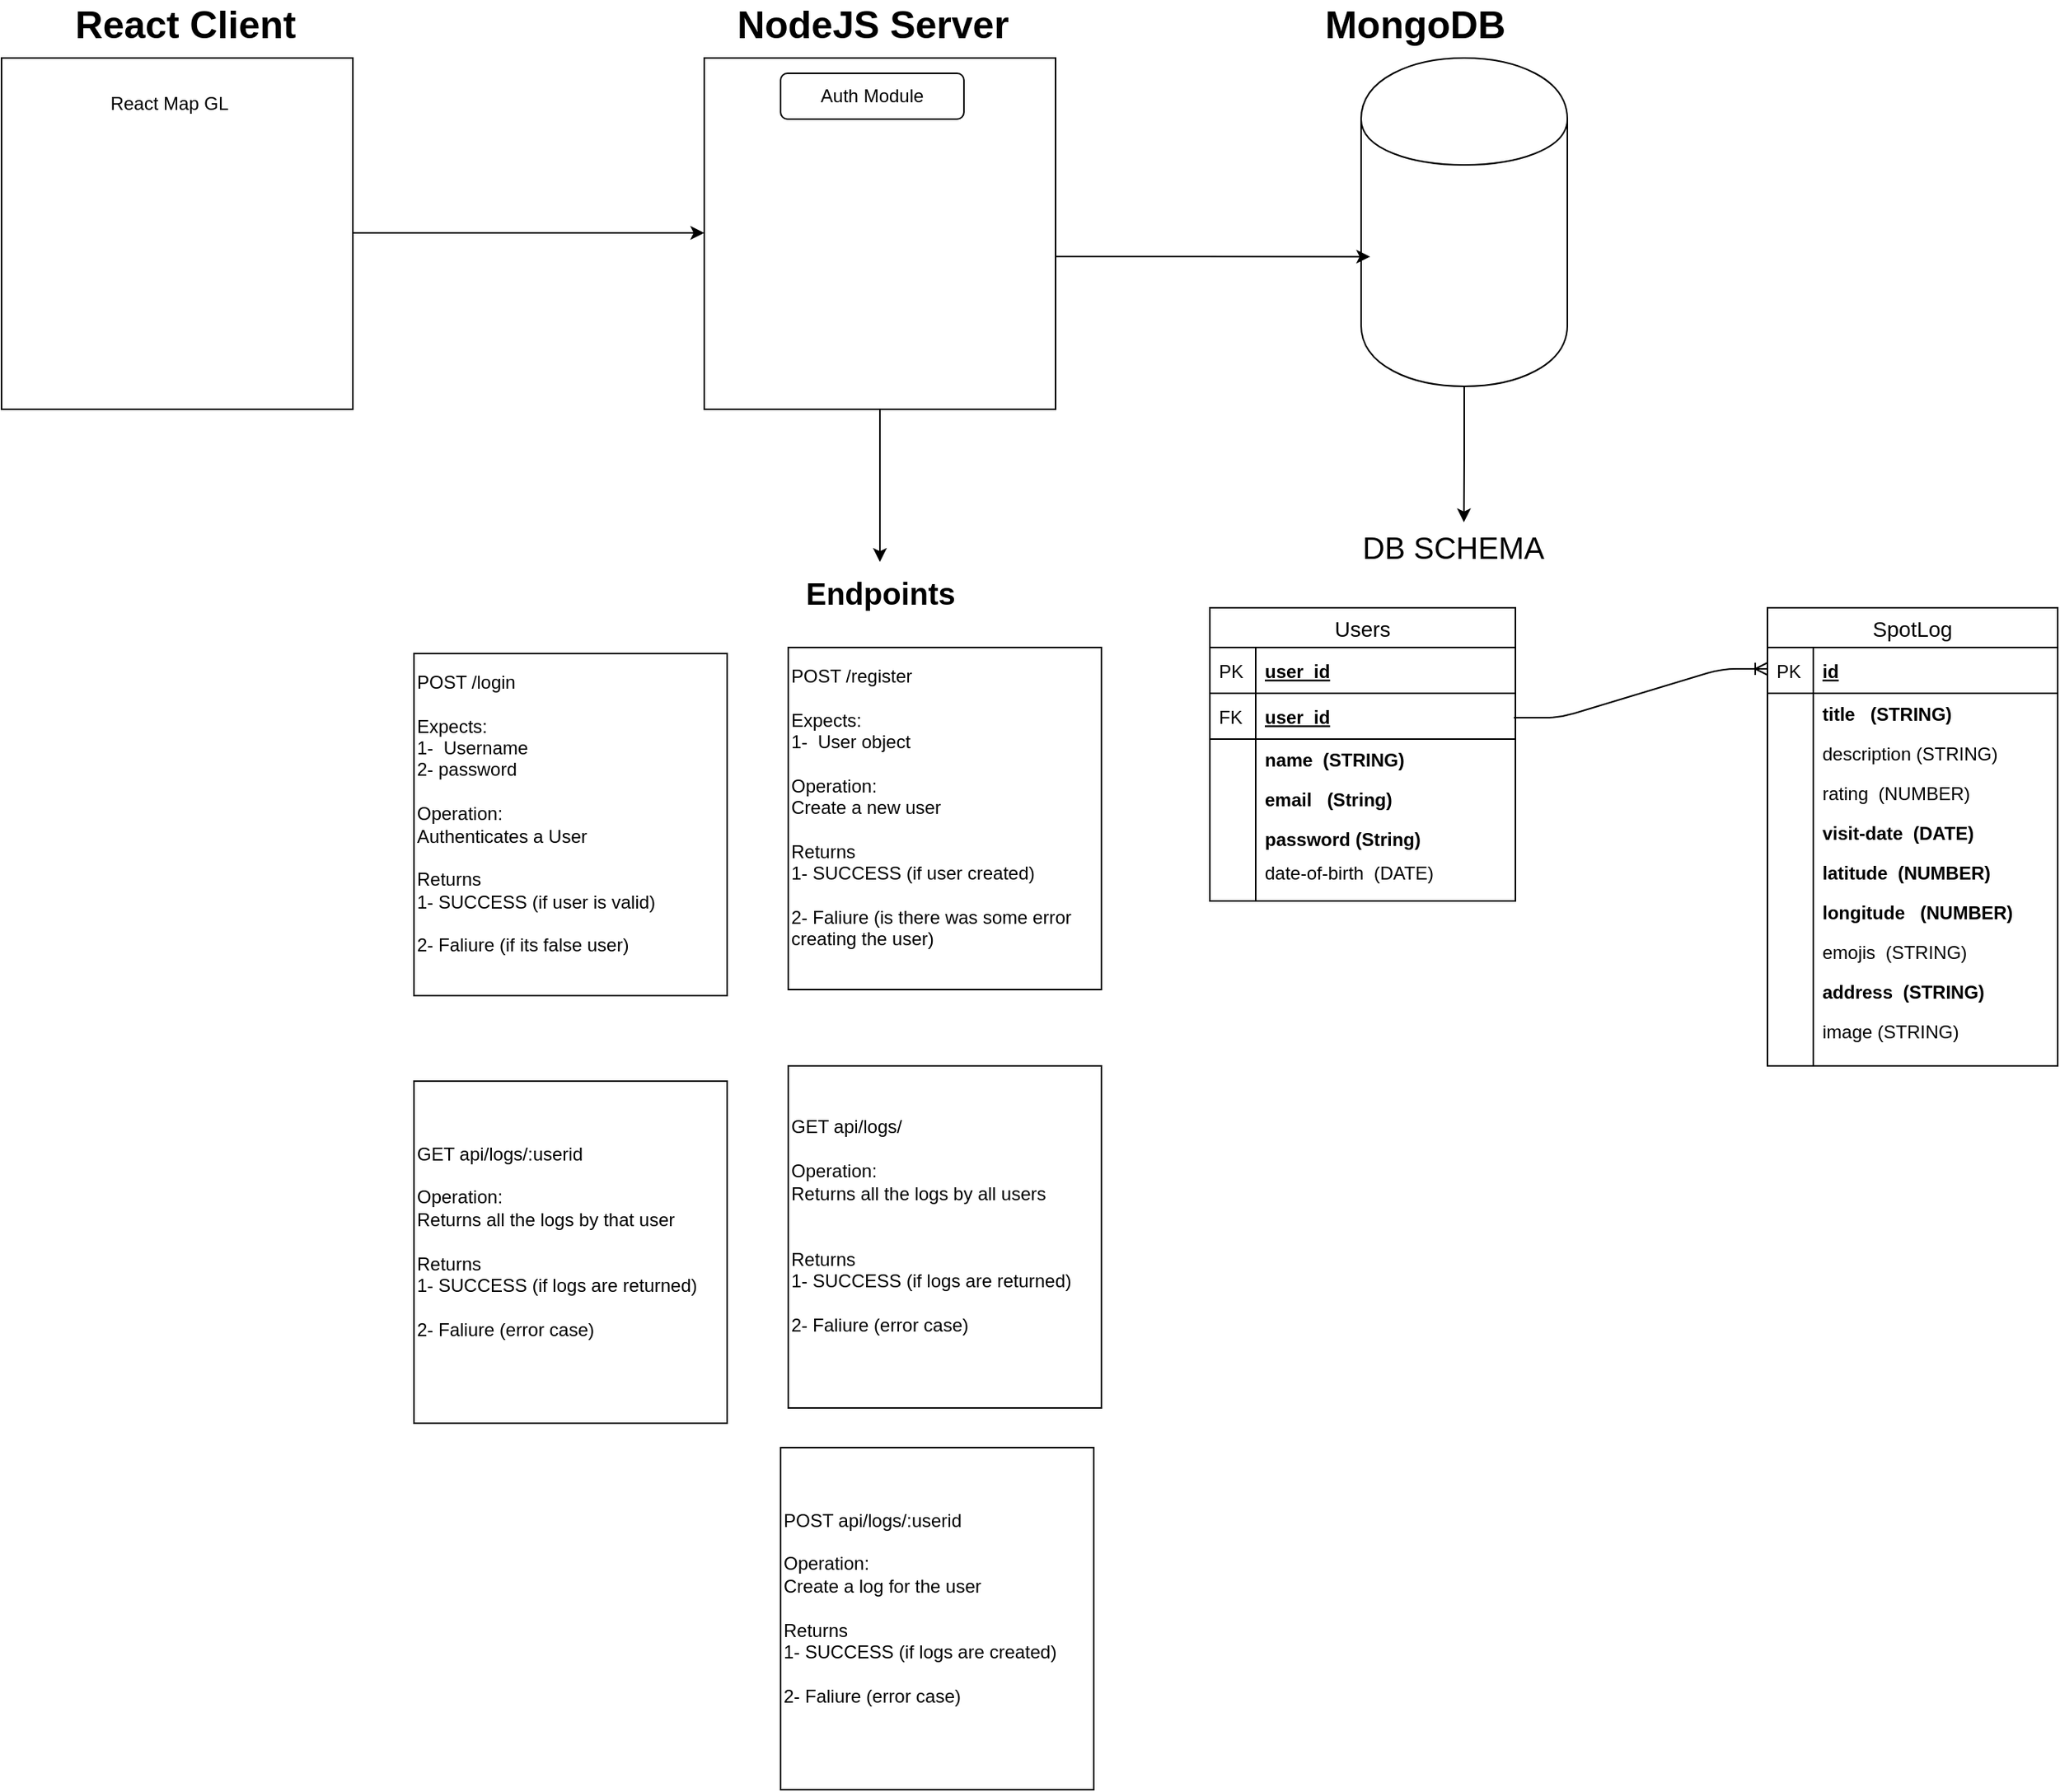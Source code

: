<mxfile version="12.9.14" type="device"><diagram id="-s0dGe1EWKvOfCith79m" name="Page-1"><mxGraphModel dx="782" dy="475" grid="1" gridSize="10" guides="1" tooltips="1" connect="1" arrows="1" fold="1" page="1" pageScale="1" pageWidth="583" pageHeight="827" math="0" shadow="0"><root><mxCell id="0"/><mxCell id="1" parent="0"/><mxCell id="XXXrb0zFFhVAPRtKow9w-1" value="" style="whiteSpace=wrap;html=1;aspect=fixed;" vertex="1" parent="1"><mxGeometry x="10" y="120" width="230" height="230" as="geometry"/></mxCell><mxCell id="XXXrb0zFFhVAPRtKow9w-2" value="&lt;font size=&quot;1&quot;&gt;&lt;b style=&quot;font-size: 25px&quot;&gt;React Client&lt;/b&gt;&lt;/font&gt;" style="text;html=1;align=center;verticalAlign=middle;resizable=0;points=[];autosize=1;" vertex="1" parent="1"><mxGeometry x="50" y="87" width="160" height="20" as="geometry"/></mxCell><mxCell id="XXXrb0zFFhVAPRtKow9w-3" value="" style="endArrow=classic;html=1;" edge="1" parent="1"><mxGeometry width="50" height="50" relative="1" as="geometry"><mxPoint x="240" y="234.5" as="sourcePoint"/><mxPoint x="470" y="234.5" as="targetPoint"/></mxGeometry></mxCell><mxCell id="XXXrb0zFFhVAPRtKow9w-126" style="edgeStyle=orthogonalEdgeStyle;rounded=0;orthogonalLoop=1;jettySize=auto;html=1;" edge="1" parent="1" source="XXXrb0zFFhVAPRtKow9w-4"><mxGeometry relative="1" as="geometry"><mxPoint x="585" y="450" as="targetPoint"/></mxGeometry></mxCell><mxCell id="XXXrb0zFFhVAPRtKow9w-4" value="" style="whiteSpace=wrap;html=1;aspect=fixed;" vertex="1" parent="1"><mxGeometry x="470" y="120" width="230" height="230" as="geometry"/></mxCell><mxCell id="XXXrb0zFFhVAPRtKow9w-5" value="&lt;span style=&quot;font-size: 25px&quot;&gt;&lt;b&gt;NodeJS Server&lt;/b&gt;&lt;/span&gt;" style="text;html=1;align=center;verticalAlign=middle;resizable=0;points=[];autosize=1;" vertex="1" parent="1"><mxGeometry x="485" y="87" width="190" height="20" as="geometry"/></mxCell><mxCell id="XXXrb0zFFhVAPRtKow9w-32" style="edgeStyle=orthogonalEdgeStyle;rounded=0;orthogonalLoop=1;jettySize=auto;html=1;entryX=0.556;entryY=-0.3;entryDx=0;entryDy=0;entryPerimeter=0;" edge="1" parent="1" source="XXXrb0zFFhVAPRtKow9w-6" target="XXXrb0zFFhVAPRtKow9w-29"><mxGeometry relative="1" as="geometry"/></mxCell><mxCell id="XXXrb0zFFhVAPRtKow9w-6" value="" style="shape=cylinder;whiteSpace=wrap;html=1;boundedLbl=1;backgroundOutline=1;" vertex="1" parent="1"><mxGeometry x="900" y="120" width="135" height="215" as="geometry"/></mxCell><mxCell id="XXXrb0zFFhVAPRtKow9w-10" value="" style="endArrow=classic;html=1;entryX=0.044;entryY=0.605;entryDx=0;entryDy=0;entryPerimeter=0;" edge="1" parent="1" target="XXXrb0zFFhVAPRtKow9w-6"><mxGeometry width="50" height="50" relative="1" as="geometry"><mxPoint x="700" y="250" as="sourcePoint"/><mxPoint x="750" y="200" as="targetPoint"/><Array as="points"><mxPoint x="780" y="250"/></Array></mxGeometry></mxCell><mxCell id="XXXrb0zFFhVAPRtKow9w-11" value="&lt;b style=&quot;font-size: 25px&quot;&gt;MongoDB&lt;/b&gt;" style="text;html=1;align=center;verticalAlign=middle;resizable=0;points=[];autosize=1;" vertex="1" parent="1"><mxGeometry x="870" y="87" width="130" height="20" as="geometry"/></mxCell><mxCell id="XXXrb0zFFhVAPRtKow9w-23" value="React Map GL" style="text;html=1;strokeColor=none;fillColor=none;align=center;verticalAlign=middle;whiteSpace=wrap;rounded=0;" vertex="1" parent="1"><mxGeometry x="80" y="140" width="80" height="20" as="geometry"/></mxCell><mxCell id="XXXrb0zFFhVAPRtKow9w-29" value="&lt;font style=&quot;font-size: 20px&quot;&gt;DB SCHEMA&lt;/font&gt;" style="text;html=1;align=center;verticalAlign=middle;resizable=0;points=[];autosize=1;" vertex="1" parent="1"><mxGeometry x="895" y="430" width="130" height="20" as="geometry"/></mxCell><mxCell id="XXXrb0zFFhVAPRtKow9w-33" value="Users" style="swimlane;fontStyle=0;childLayout=stackLayout;horizontal=1;startSize=26;horizontalStack=0;resizeParent=1;resizeParentMax=0;resizeLast=0;collapsible=1;marginBottom=0;align=center;fontSize=14;" vertex="1" parent="1"><mxGeometry x="801" y="480" width="200" height="192" as="geometry"/></mxCell><mxCell id="XXXrb0zFFhVAPRtKow9w-110" value="user_id" style="shape=partialRectangle;top=0;left=0;right=0;bottom=1;align=left;verticalAlign=middle;fillColor=none;spacingLeft=34;spacingRight=4;overflow=hidden;rotatable=0;points=[[0,0.5],[1,0.5]];portConstraint=eastwest;dropTarget=0;fontStyle=5;fontSize=12;" vertex="1" parent="XXXrb0zFFhVAPRtKow9w-33"><mxGeometry y="26" width="200" height="30" as="geometry"/></mxCell><mxCell id="XXXrb0zFFhVAPRtKow9w-111" value="PK" style="shape=partialRectangle;top=0;left=0;bottom=0;fillColor=none;align=left;verticalAlign=middle;spacingLeft=4;spacingRight=4;overflow=hidden;rotatable=0;points=[];portConstraint=eastwest;part=1;fontSize=12;" vertex="1" connectable="0" parent="XXXrb0zFFhVAPRtKow9w-110"><mxGeometry width="30" height="30" as="geometry"/></mxCell><mxCell id="XXXrb0zFFhVAPRtKow9w-138" value="user_id" style="shape=partialRectangle;top=0;left=0;right=0;bottom=1;align=left;verticalAlign=middle;fillColor=none;spacingLeft=34;spacingRight=4;overflow=hidden;rotatable=0;points=[[0,0.5],[1,0.5]];portConstraint=eastwest;dropTarget=0;fontStyle=5;fontSize=12;" vertex="1" parent="XXXrb0zFFhVAPRtKow9w-33"><mxGeometry y="56" width="200" height="30" as="geometry"/></mxCell><mxCell id="XXXrb0zFFhVAPRtKow9w-139" value="FK" style="shape=partialRectangle;top=0;left=0;bottom=0;fillColor=none;align=left;verticalAlign=middle;spacingLeft=4;spacingRight=4;overflow=hidden;rotatable=0;points=[];portConstraint=eastwest;part=1;fontSize=12;" vertex="1" connectable="0" parent="XXXrb0zFFhVAPRtKow9w-138"><mxGeometry width="30" height="30" as="geometry"/></mxCell><mxCell id="XXXrb0zFFhVAPRtKow9w-36" value="name  (STRING)" style="shape=partialRectangle;top=0;left=0;right=0;bottom=0;align=left;verticalAlign=top;fillColor=none;spacingLeft=34;spacingRight=4;overflow=hidden;rotatable=0;points=[[0,0.5],[1,0.5]];portConstraint=eastwest;dropTarget=0;fontSize=12;fontStyle=1" vertex="1" parent="XXXrb0zFFhVAPRtKow9w-33"><mxGeometry y="86" width="200" height="26" as="geometry"/></mxCell><mxCell id="XXXrb0zFFhVAPRtKow9w-37" value="" style="shape=partialRectangle;top=0;left=0;bottom=0;fillColor=none;align=left;verticalAlign=top;spacingLeft=4;spacingRight=4;overflow=hidden;rotatable=0;points=[];portConstraint=eastwest;part=1;fontSize=12;" vertex="1" connectable="0" parent="XXXrb0zFFhVAPRtKow9w-36"><mxGeometry width="30" height="26" as="geometry"/></mxCell><mxCell id="XXXrb0zFFhVAPRtKow9w-38" value="email   (String)" style="shape=partialRectangle;top=0;left=0;right=0;bottom=0;align=left;verticalAlign=top;fillColor=none;spacingLeft=34;spacingRight=4;overflow=hidden;rotatable=0;points=[[0,0.5],[1,0.5]];portConstraint=eastwest;dropTarget=0;fontSize=12;fontStyle=1" vertex="1" parent="XXXrb0zFFhVAPRtKow9w-33"><mxGeometry y="112" width="200" height="26" as="geometry"/></mxCell><mxCell id="XXXrb0zFFhVAPRtKow9w-39" value="" style="shape=partialRectangle;top=0;left=0;bottom=0;fillColor=none;align=left;verticalAlign=top;spacingLeft=4;spacingRight=4;overflow=hidden;rotatable=0;points=[];portConstraint=eastwest;part=1;fontSize=12;" vertex="1" connectable="0" parent="XXXrb0zFFhVAPRtKow9w-38"><mxGeometry width="30" height="26" as="geometry"/></mxCell><mxCell id="XXXrb0zFFhVAPRtKow9w-40" value="password (String)" style="shape=partialRectangle;top=0;left=0;right=0;bottom=0;align=left;verticalAlign=top;fillColor=none;spacingLeft=34;spacingRight=4;overflow=hidden;rotatable=0;points=[[0,0.5],[1,0.5]];portConstraint=eastwest;dropTarget=0;fontSize=12;fontStyle=1" vertex="1" parent="XXXrb0zFFhVAPRtKow9w-33"><mxGeometry y="138" width="200" height="22" as="geometry"/></mxCell><mxCell id="XXXrb0zFFhVAPRtKow9w-41" value="" style="shape=partialRectangle;top=0;left=0;bottom=0;fillColor=none;align=left;verticalAlign=top;spacingLeft=4;spacingRight=4;overflow=hidden;rotatable=0;points=[];portConstraint=eastwest;part=1;fontSize=12;" vertex="1" connectable="0" parent="XXXrb0zFFhVAPRtKow9w-40"><mxGeometry width="30" height="22" as="geometry"/></mxCell><mxCell id="XXXrb0zFFhVAPRtKow9w-82" value="date-of-birth  (DATE)" style="shape=partialRectangle;top=0;left=0;right=0;bottom=0;align=left;verticalAlign=top;fillColor=none;spacingLeft=34;spacingRight=4;overflow=hidden;rotatable=0;points=[[0,0.5],[1,0.5]];portConstraint=eastwest;dropTarget=0;fontSize=12;" vertex="1" parent="XXXrb0zFFhVAPRtKow9w-33"><mxGeometry y="160" width="200" height="22" as="geometry"/></mxCell><mxCell id="XXXrb0zFFhVAPRtKow9w-83" value="" style="shape=partialRectangle;top=0;left=0;bottom=0;fillColor=none;align=left;verticalAlign=top;spacingLeft=4;spacingRight=4;overflow=hidden;rotatable=0;points=[];portConstraint=eastwest;part=1;fontSize=12;" vertex="1" connectable="0" parent="XXXrb0zFFhVAPRtKow9w-82"><mxGeometry width="30" height="22" as="geometry"/></mxCell><mxCell id="XXXrb0zFFhVAPRtKow9w-42" value="" style="shape=partialRectangle;top=0;left=0;right=0;bottom=0;align=left;verticalAlign=top;fillColor=none;spacingLeft=34;spacingRight=4;overflow=hidden;rotatable=0;points=[[0,0.5],[1,0.5]];portConstraint=eastwest;dropTarget=0;fontSize=12;" vertex="1" parent="XXXrb0zFFhVAPRtKow9w-33"><mxGeometry y="182" width="200" height="10" as="geometry"/></mxCell><mxCell id="XXXrb0zFFhVAPRtKow9w-43" value="" style="shape=partialRectangle;top=0;left=0;bottom=0;fillColor=none;align=left;verticalAlign=top;spacingLeft=4;spacingRight=4;overflow=hidden;rotatable=0;points=[];portConstraint=eastwest;part=1;fontSize=12;" vertex="1" connectable="0" parent="XXXrb0zFFhVAPRtKow9w-42"><mxGeometry width="30" height="10" as="geometry"/></mxCell><mxCell id="XXXrb0zFFhVAPRtKow9w-97" value="SpotLog" style="swimlane;fontStyle=0;childLayout=stackLayout;horizontal=1;startSize=26;horizontalStack=0;resizeParent=1;resizeParentMax=0;resizeLast=0;collapsible=1;marginBottom=0;align=center;fontSize=14;" vertex="1" parent="1"><mxGeometry x="1166" y="480" width="190" height="300" as="geometry"/></mxCell><mxCell id="XXXrb0zFFhVAPRtKow9w-98" value="id" style="shape=partialRectangle;top=0;left=0;right=0;bottom=1;align=left;verticalAlign=middle;fillColor=none;spacingLeft=34;spacingRight=4;overflow=hidden;rotatable=0;points=[[0,0.5],[1,0.5]];portConstraint=eastwest;dropTarget=0;fontStyle=5;fontSize=12;" vertex="1" parent="XXXrb0zFFhVAPRtKow9w-97"><mxGeometry y="26" width="190" height="30" as="geometry"/></mxCell><mxCell id="XXXrb0zFFhVAPRtKow9w-99" value="PK" style="shape=partialRectangle;top=0;left=0;bottom=0;fillColor=none;align=left;verticalAlign=middle;spacingLeft=4;spacingRight=4;overflow=hidden;rotatable=0;points=[];portConstraint=eastwest;part=1;fontSize=12;" vertex="1" connectable="0" parent="XXXrb0zFFhVAPRtKow9w-98"><mxGeometry width="30" height="30" as="geometry"/></mxCell><mxCell id="XXXrb0zFFhVAPRtKow9w-100" value="title   (STRING)" style="shape=partialRectangle;top=0;left=0;right=0;bottom=0;align=left;verticalAlign=top;fillColor=none;spacingLeft=34;spacingRight=4;overflow=hidden;rotatable=0;points=[[0,0.5],[1,0.5]];portConstraint=eastwest;dropTarget=0;fontSize=12;fontStyle=1" vertex="1" parent="XXXrb0zFFhVAPRtKow9w-97"><mxGeometry y="56" width="190" height="26" as="geometry"/></mxCell><mxCell id="XXXrb0zFFhVAPRtKow9w-101" value="" style="shape=partialRectangle;top=0;left=0;bottom=0;fillColor=none;align=left;verticalAlign=top;spacingLeft=4;spacingRight=4;overflow=hidden;rotatable=0;points=[];portConstraint=eastwest;part=1;fontSize=12;" vertex="1" connectable="0" parent="XXXrb0zFFhVAPRtKow9w-100"><mxGeometry width="30" height="26" as="geometry"/></mxCell><mxCell id="XXXrb0zFFhVAPRtKow9w-102" value="description (STRING)" style="shape=partialRectangle;top=0;left=0;right=0;bottom=0;align=left;verticalAlign=top;fillColor=none;spacingLeft=34;spacingRight=4;overflow=hidden;rotatable=0;points=[[0,0.5],[1,0.5]];portConstraint=eastwest;dropTarget=0;fontSize=12;" vertex="1" parent="XXXrb0zFFhVAPRtKow9w-97"><mxGeometry y="82" width="190" height="26" as="geometry"/></mxCell><mxCell id="XXXrb0zFFhVAPRtKow9w-103" value="" style="shape=partialRectangle;top=0;left=0;bottom=0;fillColor=none;align=left;verticalAlign=top;spacingLeft=4;spacingRight=4;overflow=hidden;rotatable=0;points=[];portConstraint=eastwest;part=1;fontSize=12;" vertex="1" connectable="0" parent="XXXrb0zFFhVAPRtKow9w-102"><mxGeometry width="30" height="26" as="geometry"/></mxCell><mxCell id="XXXrb0zFFhVAPRtKow9w-104" value="rating  (NUMBER)" style="shape=partialRectangle;top=0;left=0;right=0;bottom=0;align=left;verticalAlign=top;fillColor=none;spacingLeft=34;spacingRight=4;overflow=hidden;rotatable=0;points=[[0,0.5],[1,0.5]];portConstraint=eastwest;dropTarget=0;fontSize=12;" vertex="1" parent="XXXrb0zFFhVAPRtKow9w-97"><mxGeometry y="108" width="190" height="26" as="geometry"/></mxCell><mxCell id="XXXrb0zFFhVAPRtKow9w-105" value="" style="shape=partialRectangle;top=0;left=0;bottom=0;fillColor=none;align=left;verticalAlign=top;spacingLeft=4;spacingRight=4;overflow=hidden;rotatable=0;points=[];portConstraint=eastwest;part=1;fontSize=12;" vertex="1" connectable="0" parent="XXXrb0zFFhVAPRtKow9w-104"><mxGeometry width="30" height="26" as="geometry"/></mxCell><mxCell id="XXXrb0zFFhVAPRtKow9w-112" value="visit-date  (DATE)" style="shape=partialRectangle;top=0;left=0;right=0;bottom=0;align=left;verticalAlign=top;fillColor=none;spacingLeft=34;spacingRight=4;overflow=hidden;rotatable=0;points=[[0,0.5],[1,0.5]];portConstraint=eastwest;dropTarget=0;fontSize=12;fontStyle=1" vertex="1" parent="XXXrb0zFFhVAPRtKow9w-97"><mxGeometry y="134" width="190" height="26" as="geometry"/></mxCell><mxCell id="XXXrb0zFFhVAPRtKow9w-113" value="" style="shape=partialRectangle;top=0;left=0;bottom=0;fillColor=none;align=left;verticalAlign=top;spacingLeft=4;spacingRight=4;overflow=hidden;rotatable=0;points=[];portConstraint=eastwest;part=1;fontSize=12;" vertex="1" connectable="0" parent="XXXrb0zFFhVAPRtKow9w-112"><mxGeometry width="30" height="26" as="geometry"/></mxCell><mxCell id="XXXrb0zFFhVAPRtKow9w-114" value="latitude  (NUMBER)" style="shape=partialRectangle;top=0;left=0;right=0;bottom=0;align=left;verticalAlign=top;fillColor=none;spacingLeft=34;spacingRight=4;overflow=hidden;rotatable=0;points=[[0,0.5],[1,0.5]];portConstraint=eastwest;dropTarget=0;fontSize=12;fontStyle=1" vertex="1" parent="XXXrb0zFFhVAPRtKow9w-97"><mxGeometry y="160" width="190" height="26" as="geometry"/></mxCell><mxCell id="XXXrb0zFFhVAPRtKow9w-115" value="" style="shape=partialRectangle;top=0;left=0;bottom=0;fillColor=none;align=left;verticalAlign=top;spacingLeft=4;spacingRight=4;overflow=hidden;rotatable=0;points=[];portConstraint=eastwest;part=1;fontSize=12;" vertex="1" connectable="0" parent="XXXrb0zFFhVAPRtKow9w-114"><mxGeometry width="30" height="26" as="geometry"/></mxCell><mxCell id="XXXrb0zFFhVAPRtKow9w-116" value="longitude   (NUMBER)" style="shape=partialRectangle;top=0;left=0;right=0;bottom=0;align=left;verticalAlign=top;fillColor=none;spacingLeft=34;spacingRight=4;overflow=hidden;rotatable=0;points=[[0,0.5],[1,0.5]];portConstraint=eastwest;dropTarget=0;fontSize=12;fontStyle=1" vertex="1" parent="XXXrb0zFFhVAPRtKow9w-97"><mxGeometry y="186" width="190" height="26" as="geometry"/></mxCell><mxCell id="XXXrb0zFFhVAPRtKow9w-117" value="" style="shape=partialRectangle;top=0;left=0;bottom=0;fillColor=none;align=left;verticalAlign=top;spacingLeft=4;spacingRight=4;overflow=hidden;rotatable=0;points=[];portConstraint=eastwest;part=1;fontSize=12;" vertex="1" connectable="0" parent="XXXrb0zFFhVAPRtKow9w-116"><mxGeometry width="30" height="26" as="geometry"/></mxCell><mxCell id="XXXrb0zFFhVAPRtKow9w-118" value="emojis  (STRING)" style="shape=partialRectangle;top=0;left=0;right=0;bottom=0;align=left;verticalAlign=top;fillColor=none;spacingLeft=34;spacingRight=4;overflow=hidden;rotatable=0;points=[[0,0.5],[1,0.5]];portConstraint=eastwest;dropTarget=0;fontSize=12;" vertex="1" parent="XXXrb0zFFhVAPRtKow9w-97"><mxGeometry y="212" width="190" height="26" as="geometry"/></mxCell><mxCell id="XXXrb0zFFhVAPRtKow9w-119" value="" style="shape=partialRectangle;top=0;left=0;bottom=0;fillColor=none;align=left;verticalAlign=top;spacingLeft=4;spacingRight=4;overflow=hidden;rotatable=0;points=[];portConstraint=eastwest;part=1;fontSize=12;" vertex="1" connectable="0" parent="XXXrb0zFFhVAPRtKow9w-118"><mxGeometry width="30" height="26" as="geometry"/></mxCell><mxCell id="XXXrb0zFFhVAPRtKow9w-142" value="address  (STRING)" style="shape=partialRectangle;top=0;left=0;right=0;bottom=0;align=left;verticalAlign=top;fillColor=none;spacingLeft=34;spacingRight=4;overflow=hidden;rotatable=0;points=[[0,0.5],[1,0.5]];portConstraint=eastwest;dropTarget=0;fontSize=12;fontStyle=1" vertex="1" parent="XXXrb0zFFhVAPRtKow9w-97"><mxGeometry y="238" width="190" height="26" as="geometry"/></mxCell><mxCell id="XXXrb0zFFhVAPRtKow9w-143" value="" style="shape=partialRectangle;top=0;left=0;bottom=0;fillColor=none;align=left;verticalAlign=top;spacingLeft=4;spacingRight=4;overflow=hidden;rotatable=0;points=[];portConstraint=eastwest;part=1;fontSize=12;" vertex="1" connectable="0" parent="XXXrb0zFFhVAPRtKow9w-142"><mxGeometry width="30" height="26" as="geometry"/></mxCell><mxCell id="XXXrb0zFFhVAPRtKow9w-121" value="image (STRING)" style="shape=partialRectangle;top=0;left=0;right=0;bottom=0;align=left;verticalAlign=top;fillColor=none;spacingLeft=34;spacingRight=4;overflow=hidden;rotatable=0;points=[[0,0.5],[1,0.5]];portConstraint=eastwest;dropTarget=0;fontSize=12;fontStyle=0" vertex="1" parent="XXXrb0zFFhVAPRtKow9w-97"><mxGeometry y="264" width="190" height="26" as="geometry"/></mxCell><mxCell id="XXXrb0zFFhVAPRtKow9w-122" value="" style="shape=partialRectangle;top=0;left=0;bottom=0;fillColor=none;align=left;verticalAlign=top;spacingLeft=4;spacingRight=4;overflow=hidden;rotatable=0;points=[];portConstraint=eastwest;part=1;fontSize=12;" vertex="1" connectable="0" parent="XXXrb0zFFhVAPRtKow9w-121"><mxGeometry width="30" height="26" as="geometry"/></mxCell><mxCell id="XXXrb0zFFhVAPRtKow9w-106" value="" style="shape=partialRectangle;top=0;left=0;right=0;bottom=0;align=left;verticalAlign=top;fillColor=none;spacingLeft=34;spacingRight=4;overflow=hidden;rotatable=0;points=[[0,0.5],[1,0.5]];portConstraint=eastwest;dropTarget=0;fontSize=12;" vertex="1" parent="XXXrb0zFFhVAPRtKow9w-97"><mxGeometry y="290" width="190" height="10" as="geometry"/></mxCell><mxCell id="XXXrb0zFFhVAPRtKow9w-107" value="" style="shape=partialRectangle;top=0;left=0;bottom=0;fillColor=none;align=left;verticalAlign=top;spacingLeft=4;spacingRight=4;overflow=hidden;rotatable=0;points=[];portConstraint=eastwest;part=1;fontSize=12;" vertex="1" connectable="0" parent="XXXrb0zFFhVAPRtKow9w-106"><mxGeometry width="30" height="10" as="geometry"/></mxCell><mxCell id="XXXrb0zFFhVAPRtKow9w-123" value="Auth Module" style="rounded=1;whiteSpace=wrap;html=1;" vertex="1" parent="1"><mxGeometry x="520" y="130" width="120" height="30" as="geometry"/></mxCell><mxCell id="XXXrb0zFFhVAPRtKow9w-127" value="&lt;font style=&quot;font-size: 20px&quot;&gt;&lt;b&gt;Endpoints&lt;/b&gt;&lt;/font&gt;" style="text;html=1;align=center;verticalAlign=middle;resizable=0;points=[];autosize=1;" vertex="1" parent="1"><mxGeometry x="530" y="460" width="110" height="20" as="geometry"/></mxCell><mxCell id="XXXrb0zFFhVAPRtKow9w-130" value="&lt;span&gt;POST /register&lt;/span&gt;&lt;br&gt;&lt;br&gt;&lt;span&gt;Expects:&lt;/span&gt;&lt;br&gt;&lt;span&gt;1-&amp;nbsp; User object&lt;br&gt;&lt;br&gt;Operation:&lt;br&gt;Create a new user&lt;br&gt;&lt;br&gt;Returns&lt;br&gt;1- SUCCESS (if user created)&lt;br&gt;&lt;br&gt;2- Faliure (is there was some error creating the user)&lt;br&gt;&lt;br&gt;&lt;/span&gt;" style="rounded=0;whiteSpace=wrap;html=1;align=left;" vertex="1" parent="1"><mxGeometry x="525" y="506" width="205" height="224" as="geometry"/></mxCell><mxCell id="XXXrb0zFFhVAPRtKow9w-134" value="&lt;span&gt;POST /login&lt;/span&gt;&lt;br&gt;&lt;br&gt;&lt;span&gt;Expects:&lt;/span&gt;&lt;br&gt;&lt;span&gt;1-&amp;nbsp; Username&lt;br&gt;2- password&lt;br&gt;&lt;br&gt;Operation:&lt;br&gt;Authenticates a User&lt;br&gt;&lt;br&gt;Returns&lt;br&gt;1- SUCCESS (if user is valid)&lt;br&gt;&lt;br&gt;2- Faliure (if its false user)&lt;br&gt;&lt;br&gt;&lt;/span&gt;" style="rounded=0;whiteSpace=wrap;html=1;align=left;" vertex="1" parent="1"><mxGeometry x="280" y="510" width="205" height="224" as="geometry"/></mxCell><mxCell id="XXXrb0zFFhVAPRtKow9w-135" value="&lt;span&gt;GET api/logs/&lt;/span&gt;&lt;br&gt;&lt;span&gt;&lt;br&gt;Operation:&lt;br&gt;Returns all the logs by all users&lt;br&gt;&lt;/span&gt;&lt;span style=&quot;font-family: monospace ; font-size: 0px&quot;&gt;%3CmxGraphModel%3E%3Croot%3E%3CmxCell%20id%3D%220%22%2F%3E%3CmxCell%20id%3D%221%22%20parent%3D%220%22%2F%3E%3CmxCell%20id%3D%222%22%20value%3D%22%26lt%3Bspan%26gt%3BPOST%20%2Flogin%26lt%3B%2Fspan%26gt%3B%26lt%3Bbr%26gt%3B%26lt%3Bbr%26gt%3B%26lt%3Bspan%26gt%3BExpects%3A%26lt%3B%2Fspan%26gt%3B%26lt%3Bbr%26gt%3B%26lt%3Bspan%26gt%3B1-%26amp%3Bnbsp%3B%20Username%26lt%3Bbr%26gt%3B2-%20password%26lt%3Bbr%26gt%3B%26lt%3Bbr%26gt%3BOperation%3A%26lt%3Bbr%26gt%3BAuthenticates%20a%20User%26lt%3Bbr%26gt%3B%26lt%3Bbr%26gt%3BReturns%26lt%3Bbr%26gt%3B1-%20SUCCESS%20(if%20user%20is%20valid)%26lt%3Bbr%26gt%3B%26lt%3Bbr%26gt%3B2-%20Faliure%20(if%20its%20false%20user)%26lt%3Bbr%26gt%3B%26lt%3Bbr%26gt%3B%26lt%3B%2Fspan%26gt%3B%22%20style%3D%22rounded%3D0%3BwhiteSpace%3Dwrap%3Bhtml%3D1%3Balign%3Dleft%3B%22%20vertex%3D%221%22%20parent%3D%221%22%3E%3CmxGeometry%20x%3D%22525%22%20y%3D%22770%22%20width%3D%22205%22%20height%3D%22224%22%20as%3D%22geometry%22%2F%3E%3C%2FmxCell%3E%3C%2Froot%3E%3C%2FmxGraphModel%3E&lt;/span&gt;&lt;span&gt;&lt;br&gt;&lt;br&gt;Returns&lt;br&gt;1- SUCCESS (if logs are returned)&lt;br&gt;&lt;br&gt;2- Faliure (error case)&lt;/span&gt;&lt;span style=&quot;font-family: monospace ; font-size: 0px&quot;&gt;%3CmxGraphModel%3E%3Croot%3E%3CmxCell%20id%3D%220%22%2F%3E%3CmxCell%20id%3D%221%22%20parent%3D%220%22%2F%3E%3CmxCell%20id%3D%222%22%20value%3D%22%26lt%3Bspan%26gt%3BPOST%20%2Flogin%26lt%3B%2Fspan%26gt%3B%26lt%3Bbr%26gt%3B%26lt%3Bbr%26gt%3B%26lt%3Bspan%26gt%3BExpects%3A%26lt%3B%2Fspan%26gt%3B%26lt%3Bbr%26gt%3B%26lt%3Bspan%26gt%3B1-%26amp%3Bnbsp%3B%20Username%26lt%3Bbr%26gt%3B2-%20password%26lt%3Bbr%26gt%3B%26lt%3Bbr%26gt%3BOperation%3A%26lt%3Bbr%26gt%3BAuthenticates%20a%20User%26lt%3Bbr%26gt%3B%26lt%3Bbr%26gt%3BReturns%26lt%3Bbr%26gt%3B1-%20SUCCESS%20(if%20user%20is%20valid)%26lt%3Bbr%26gt%3B%26lt%3Bbr%26gt%3B2-%20Faliure%20(if%20its%20false%20user)%26lt%3Bbr%26gt%3B%26lt%3Bbr%26gt%3B%26lt%3B%2Fspan%26gt%3B%22%20style%3D%22rounded%3D0%3BwhiteSpace%3Dwrap%3Bhtml%3D1%3Balign%3Dleft%3B%22%20vertex%3D%221%22%20parent%3D%221%22%3E%3CmxGeometry%20x%3D%22525%22%20y%3D%22770%22%20width%3D%22205%22%20height%3D%22224%22%20as%3D%22geometry%22%2F%3E%3C%2FmxCell%3E%3C%2Froot%3E%3C%2FmxGraphModel%3E&lt;/span&gt;&lt;span&gt;&lt;br&gt;&lt;br&gt;&lt;/span&gt;" style="rounded=0;whiteSpace=wrap;html=1;align=left;" vertex="1" parent="1"><mxGeometry x="525" y="780" width="205" height="224" as="geometry"/></mxCell><mxCell id="XXXrb0zFFhVAPRtKow9w-136" value="&lt;span&gt;GET api/logs/:userid&lt;/span&gt;&lt;br&gt;&lt;span&gt;&lt;br&gt;Operation:&lt;br&gt;Returns all the logs by that user&lt;/span&gt;&lt;span style=&quot;font-family: monospace ; font-size: 0px&quot;&gt;%3CmxGraphModel%3E%3Croot%3E%3CmxCell%20id%3D%220%22%2F%3E%3CmxCell%20id%3D%221%22%20parent%3D%220%22%2F%3E%3CmxCell%20id%3D%222%22%20value%3D%22%26lt%3Bspan%26gt%3BPOST%20%2Flogin%26lt%3B%2Fspan%26gt%3B%26lt%3Bbr%26gt%3B%26lt%3Bbr%26gt%3B%26lt%3Bspan%26gt%3BExpects%3A%26lt%3B%2Fspan%26gt%3B%26lt%3Bbr%26gt%3B%26lt%3Bspan%26gt%3B1-%26amp%3Bnbsp%3B%20Username%26lt%3Bbr%26gt%3B2-%20password%26lt%3Bbr%26gt%3B%26lt%3Bbr%26gt%3BOperation%3A%26lt%3Bbr%26gt%3BAuthenticates%20a%20User%26lt%3Bbr%26gt%3B%26lt%3Bbr%26gt%3BReturns%26lt%3Bbr%26gt%3B1-%20SUCCESS%20(if%20user%20is%20valid)%26lt%3Bbr%26gt%3B%26lt%3Bbr%26gt%3B2-%20Faliure%20(if%20its%20false%20user)%26lt%3Bbr%26gt%3B%26lt%3Bbr%26gt%3B%26lt%3B%2Fspan%26gt%3B%22%20style%3D%22rounded%3D0%3BwhiteSpace%3Dwrap%3Bhtml%3D1%3Balign%3Dleft%3B%22%20vertex%3D%221%22%20parent%3D%221%22%3E%3CmxGeometry%20x%3D%22525%22%20y%3D%22770%22%20width%3D%22205%22%20height%3D%22224%22%20as%3D%22geometry%22%2F%3E%3C%2FmxCell%3E%3C%2Froot%3E%3C%2FmxGraphModel%3E&lt;/span&gt;&lt;span&gt;&lt;br&gt;&lt;br&gt;Returns&lt;br&gt;1- SUCCESS (if logs are returned)&lt;br&gt;&lt;br&gt;2- Faliure (error case)&lt;/span&gt;&lt;span style=&quot;font-family: monospace ; font-size: 0px&quot;&gt;%3CmxGraphModel%3E%3Croot%3E%3CmxCell%20id%3D%220%22%2F%3E%3CmxCell%20id%3D%221%22%20parent%3D%220%22%2F%3E%3CmxCell%20id%3D%222%22%20value%3D%22%26lt%3Bspan%26gt%3BPOST%20%2Flogin%26lt%3B%2Fspan%26gt%3B%26lt%3Bbr%26gt%3B%26lt%3Bbr%26gt%3B%26lt%3Bspan%26gt%3BExpects%3A%26lt%3B%2Fspan%26gt%3B%26lt%3Bbr%26gt%3B%26lt%3Bspan%26gt%3B1-%26amp%3Bnbsp%3B%20Username%26lt%3Bbr%26gt%3B2-%20password%26lt%3Bbr%26gt%3B%26lt%3Bbr%26gt%3BOperation%3A%26lt%3Bbr%26gt%3BAuthenticates%20a%20User%26lt%3Bbr%26gt%3B%26lt%3Bbr%26gt%3BReturns%26lt%3Bbr%26gt%3B1-%20SUCCESS%20(if%20user%20is%20valid)%26lt%3Bbr%26gt%3B%26lt%3Bbr%26gt%3B2-%20Faliure%20(if%20its%20false%20user)%26lt%3Bbr%26gt%3B%26lt%3Bbr%26gt%3B%26lt%3B%2Fspan%26gt%3B%22%20style%3D%22rounded%3D0%3BwhiteSpace%3Dwrap%3Bhtml%3D1%3Balign%3Dleft%3B%22%20vertex%3D%221%22%20parent%3D%221%22%3E%3CmxGeometry%20x%3D%22525%22%20y%3D%22770%22%20width%3D%22205%22%20height%3D%22224%22%20as%3D%22geometry%22%2F%3E%3C%2FmxCell%3E%3C%2Froot%3E%3C%2FmxGraphModel%3E&lt;/span&gt;&lt;span&gt;&lt;br&gt;&lt;br&gt;&lt;/span&gt;" style="rounded=0;whiteSpace=wrap;html=1;align=left;" vertex="1" parent="1"><mxGeometry x="280" y="790" width="205" height="224" as="geometry"/></mxCell><mxCell id="XXXrb0zFFhVAPRtKow9w-137" value="&lt;span&gt;POST api/logs/:userid&lt;/span&gt;&lt;br&gt;&lt;span&gt;&lt;br&gt;Operation:&lt;br&gt;&lt;/span&gt;&lt;span&gt;Create a log for the user&lt;br&gt;&lt;br&gt;Returns&lt;br&gt;1- SUCCESS (if logs are created)&lt;br&gt;&lt;br&gt;2- Faliure (error case)&lt;/span&gt;&lt;span style=&quot;font-family: monospace ; font-size: 0px&quot;&gt;%3CmxGraphModel%3E%3Croot%3E%3CmxCell%20id%3D%220%22%2F%3E%3CmxCell%20id%3D%221%22%20parent%3D%220%22%2F%3E%3CmxCell%20id%3D%222%22%20value%3D%22%26lt%3Bspan%26gt%3BPOST%20%2Flogin%26lt%3B%2Fspan%26gt%3B%26lt%3Bbr%26gt%3B%26lt%3Bbr%26gt%3B%26lt%3Bspan%26gt%3BExpects%3A%26lt%3B%2Fspan%26gt%3B%26lt%3Bbr%26gt%3B%26lt%3Bspan%26gt%3B1-%26amp%3Bnbsp%3B%20Username%26lt%3Bbr%26gt%3B2-%20password%26lt%3Bbr%26gt%3B%26lt%3Bbr%26gt%3BOperation%3A%26lt%3Bbr%26gt%3BAuthenticates%20a%20User%26lt%3Bbr%26gt%3B%26lt%3Bbr%26gt%3BReturns%26lt%3Bbr%26gt%3B1-%20SUCCESS%20(if%20user%20is%20valid)%26lt%3Bbr%26gt%3B%26lt%3Bbr%26gt%3B2-%20Faliure%20(if%20its%20false%20user)%26lt%3Bbr%26gt%3B%26lt%3Bbr%26gt%3B%26lt%3B%2Fspan%26gt%3B%22%20style%3D%22rounded%3D0%3BwhiteSpace%3Dwrap%3Bhtml%3D1%3Balign%3Dleft%3B%22%20vertex%3D%221%22%20parent%3D%221%22%3E%3CmxGeometry%20x%3D%22525%22%20y%3D%22770%22%20width%3D%22205%22%20height%3D%22224%22%20as%3D%22geometry%22%2F%3E%3C%2FmxCell%3E%3C%2Froot%3E%3C%2FmxGraphModel%3E&lt;/span&gt;&lt;span&gt;&lt;br&gt;&lt;br&gt;&lt;/span&gt;" style="rounded=0;whiteSpace=wrap;html=1;align=left;" vertex="1" parent="1"><mxGeometry x="520" y="1030" width="205" height="224" as="geometry"/></mxCell><mxCell id="XXXrb0zFFhVAPRtKow9w-141" value="" style="edgeStyle=entityRelationEdgeStyle;fontSize=12;html=1;endArrow=ERoneToMany;" edge="1" parent="1"><mxGeometry width="100" height="100" relative="1" as="geometry"><mxPoint x="1000" y="552" as="sourcePoint"/><mxPoint x="1166" y="520" as="targetPoint"/></mxGeometry></mxCell></root></mxGraphModel></diagram></mxfile>